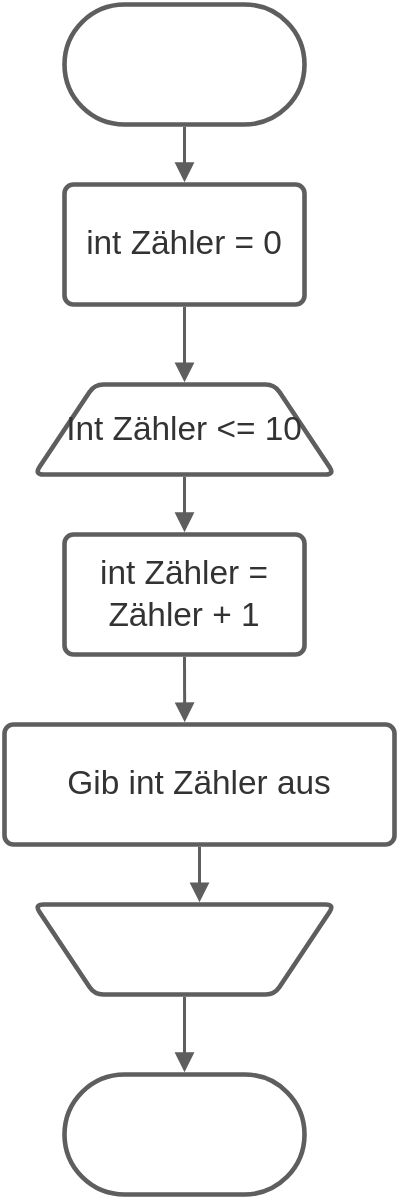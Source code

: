 <mxfile version="14.9.9" type="github">
  <diagram id="QqUnPQyYjlCRh_DuxHuc" name="Page-1">
    <mxGraphModel dx="946" dy="593" grid="1" gridSize="10" guides="1" tooltips="1" connect="1" arrows="1" fold="1" page="1" pageScale="1" pageWidth="827" pageHeight="1169" math="0" shadow="0">
      <root>
        <mxCell id="0" />
        <mxCell id="1" parent="0" />
        <UserObject label="" lucidchartObjectId="E3H7pENMwWvx" id="s2Cc_F9TWYqgNU9UCrVC-1">
          <mxCell style="html=1;overflow=block;blockSpacing=1;whiteSpace=wrap;rounded=1;arcSize=50;whiteSpace=wrap;fontSize=16.7;fontColor=#333333;align=center;spacing=3.8;strokeColor=#5e5e5e;strokeOpacity=100;strokeWidth=2.3;" parent="1" vertex="1">
            <mxGeometry x="310" y="20" width="120" height="60" as="geometry" />
          </mxCell>
        </UserObject>
        <UserObject label="int Zähler = 0" lucidchartObjectId="23H7mfMDwBSa" id="s2Cc_F9TWYqgNU9UCrVC-2">
          <mxCell style="html=1;overflow=block;blockSpacing=1;whiteSpace=wrap;;whiteSpace=wrap;fontSize=16.7;fontColor=#333333;align=center;spacing=9;strokeColor=#5e5e5e;strokeOpacity=100;rounded=1;absoluteArcSize=1;arcSize=9;strokeWidth=2.3;" parent="1" vertex="1">
            <mxGeometry x="310" y="110" width="120" height="60" as="geometry" />
          </mxCell>
        </UserObject>
        <UserObject label="" lucidchartObjectId="v5H7.-i3YgUB" id="s2Cc_F9TWYqgNU9UCrVC-3">
          <mxCell style="html=1;jettySize=18;whiteSpace=wrap;fontSize=13;strokeColor=#5E5E5E;strokeWidth=1.5;rounded=1;arcSize=12;edgeStyle=orthogonalEdgeStyle;startArrow=none;;endArrow=block;endFill=1;;exitX=0.5;exitY=1.019;exitPerimeter=0;entryX=0.5;entryY=-0.019;entryPerimeter=0;" parent="1" source="s2Cc_F9TWYqgNU9UCrVC-1" target="s2Cc_F9TWYqgNU9UCrVC-2" edge="1">
            <mxGeometry width="100" height="100" relative="1" as="geometry">
              <Array as="points" />
            </mxGeometry>
          </mxCell>
        </UserObject>
        <UserObject label="" lucidchartObjectId="N7H7gr3mZ5wT" id="s2Cc_F9TWYqgNU9UCrVC-4">
          <mxCell style="html=1;overflow=block;blockSpacing=1;whiteSpace=wrap;rounded=1;arcSize=50;whiteSpace=wrap;fontSize=13;align=center;spacing=3.8;strokeColor=#5e5e5e;strokeOpacity=100;strokeWidth=2.3;" parent="1" vertex="1">
            <mxGeometry x="310" y="555" width="120" height="60" as="geometry" />
          </mxCell>
        </UserObject>
        <UserObject label="" lucidchartObjectId="I-H7615RTtqw" id="s2Cc_F9TWYqgNU9UCrVC-5">
          <mxCell style="html=1;overflow=block;blockSpacing=1;whiteSpace=wrap;shape=trapezoid;perimeter=trapezoidPerimeter;anchorPointDirection=0;flipV=1;whiteSpace=wrap;fontSize=16.7;fontColor=#333333;align=center;spacing=3.8;strokeColor=#5e5e5e;strokeOpacity=100;rounded=1;absoluteArcSize=1;arcSize=9;strokeWidth=2.3;" parent="1" vertex="1">
            <mxGeometry x="295" y="470" width="150" height="45" as="geometry" />
          </mxCell>
        </UserObject>
        <mxCell id="s2Cc_F9TWYqgNU9UCrVC-6" style="html=1;overflow=block;blockSpacing=1;whiteSpace=wrap;shape=trapezoid;perimeter=trapezoidPerimeter;anchorPointDirection=0;flipV=1;whiteSpace=wrap;fontSize=16.7;fontColor=#333333;align=center;spacing=3.8;strokeColor=#5e5e5e;strokeOpacity=100;rounded=1;absoluteArcSize=1;arcSize=9;rotation=180;strokeWidth=2.3;" parent="1" vertex="1">
          <mxGeometry x="295" y="210" width="150" height="45" as="geometry" />
        </mxCell>
        <UserObject label="Int Zähler &amp;lt;= 10 " lucidchartObjectId="9-H7dk4acj5D" id="s2Cc_F9TWYqgNU9UCrVC-7">
          <mxCell style="html=1;overflow=block;blockSpacing=1;whiteSpace=wrap;shape=trapezoid;perimeter=trapezoidPerimeter;anchorPointDirection=0;flipV=1;whiteSpace=wrap;fontSize=16.7;fontColor=#333333;align=center;spacing=3.8;strokeOpacity=100;rounded=1;absoluteArcSize=1;arcSize=9;strokeWidth=2.3;fillColor=none;strokeColor=none;rotation=0;" parent="s2Cc_F9TWYqgNU9UCrVC-6" vertex="1">
            <mxGeometry width="150" height="45" relative="1" as="geometry" />
          </mxCell>
        </UserObject>
        <UserObject label="" lucidchartObjectId="qaI7KqFhQSEI" id="s2Cc_F9TWYqgNU9UCrVC-8">
          <mxCell style="html=1;jettySize=18;whiteSpace=wrap;fontSize=13;strokeColor=#5E5E5E;strokeWidth=1.5;rounded=1;arcSize=12;edgeStyle=orthogonalEdgeStyle;startArrow=none;;endArrow=block;endFill=1;;exitX=0.5;exitY=1.019;exitPerimeter=0;entryX=0.5;entryY=-0.025;entryPerimeter=0;" parent="1" source="s2Cc_F9TWYqgNU9UCrVC-2" target="s2Cc_F9TWYqgNU9UCrVC-6" edge="1">
            <mxGeometry width="100" height="100" relative="1" as="geometry">
              <Array as="points" />
            </mxGeometry>
          </mxCell>
        </UserObject>
        <UserObject label="int Zähler = Zähler + 1 " lucidchartObjectId="EaI7f5SswZlB" id="s2Cc_F9TWYqgNU9UCrVC-9">
          <mxCell style="html=1;overflow=block;blockSpacing=1;whiteSpace=wrap;;whiteSpace=wrap;fontSize=16.7;fontColor=#333333;align=center;spacing=9;strokeColor=#5e5e5e;strokeOpacity=100;rounded=1;absoluteArcSize=1;arcSize=9;strokeWidth=2.3;" parent="1" vertex="1">
            <mxGeometry x="310" y="285" width="120" height="60" as="geometry" />
          </mxCell>
        </UserObject>
        <UserObject label="Gib int Zähler aus" lucidchartObjectId="qcI7SQWaFJi6" id="s2Cc_F9TWYqgNU9UCrVC-10">
          <mxCell style="html=1;overflow=block;blockSpacing=1;whiteSpace=wrap;;whiteSpace=wrap;fontSize=16.7;fontColor=#333333;align=center;spacing=9;strokeColor=#5e5e5e;strokeOpacity=100;rounded=1;absoluteArcSize=1;arcSize=9;strokeWidth=2.3;" parent="1" vertex="1">
            <mxGeometry x="280" y="380" width="195" height="60" as="geometry" />
          </mxCell>
        </UserObject>
        <UserObject label="" lucidchartObjectId="-cI715aiQp1U" id="s2Cc_F9TWYqgNU9UCrVC-11">
          <mxCell style="html=1;jettySize=18;whiteSpace=wrap;fontSize=13;strokeColor=#5E5E5E;strokeWidth=1.5;rounded=1;arcSize=12;edgeStyle=orthogonalEdgeStyle;startArrow=none;;endArrow=block;endFill=1;;exitX=0.5;exitY=1.025;exitPerimeter=0;entryX=0.5;entryY=-0.019;entryPerimeter=0;" parent="1" source="s2Cc_F9TWYqgNU9UCrVC-6" target="s2Cc_F9TWYqgNU9UCrVC-9" edge="1">
            <mxGeometry width="100" height="100" relative="1" as="geometry">
              <Array as="points" />
            </mxGeometry>
          </mxCell>
        </UserObject>
        <UserObject label="" lucidchartObjectId="~cI7LKt8xv74" id="s2Cc_F9TWYqgNU9UCrVC-12">
          <mxCell style="html=1;jettySize=18;whiteSpace=wrap;fontSize=13;strokeColor=#5E5E5E;strokeWidth=1.5;rounded=1;arcSize=12;edgeStyle=orthogonalEdgeStyle;startArrow=none;;endArrow=block;endFill=1;;exitX=0.5;exitY=1.019;exitPerimeter=0;entryX=0.462;entryY=-0.019;entryPerimeter=0;" parent="1" source="s2Cc_F9TWYqgNU9UCrVC-9" target="s2Cc_F9TWYqgNU9UCrVC-10" edge="1">
            <mxGeometry width="100" height="100" relative="1" as="geometry">
              <Array as="points" />
            </mxGeometry>
          </mxCell>
        </UserObject>
        <UserObject label="" lucidchartObjectId="bdI7tjQCLmph" id="s2Cc_F9TWYqgNU9UCrVC-13">
          <mxCell style="html=1;jettySize=18;whiteSpace=wrap;fontSize=13;strokeColor=#5E5E5E;strokeWidth=1.5;rounded=1;arcSize=12;edgeStyle=orthogonalEdgeStyle;startArrow=none;;endArrow=block;endFill=1;;exitX=0.5;exitY=1.019;exitPerimeter=0;entryX=0.55;entryY=1.025;entryPerimeter=0;" parent="1" source="s2Cc_F9TWYqgNU9UCrVC-10" target="s2Cc_F9TWYqgNU9UCrVC-5" edge="1">
            <mxGeometry width="100" height="100" relative="1" as="geometry">
              <Array as="points" />
            </mxGeometry>
          </mxCell>
        </UserObject>
        <UserObject label="" lucidchartObjectId="fdI70q2.tPj." id="s2Cc_F9TWYqgNU9UCrVC-14">
          <mxCell style="html=1;jettySize=18;whiteSpace=wrap;fontSize=13;strokeColor=#5E5E5E;strokeWidth=1.5;rounded=1;arcSize=12;edgeStyle=orthogonalEdgeStyle;startArrow=none;;endArrow=block;endFill=1;;exitX=0.5;exitY=-0.025;exitPerimeter=0;entryX=0.5;entryY=-0.019;entryPerimeter=0;" parent="1" source="s2Cc_F9TWYqgNU9UCrVC-5" target="s2Cc_F9TWYqgNU9UCrVC-4" edge="1">
            <mxGeometry width="100" height="100" relative="1" as="geometry">
              <Array as="points" />
            </mxGeometry>
          </mxCell>
        </UserObject>
      </root>
    </mxGraphModel>
  </diagram>
</mxfile>
